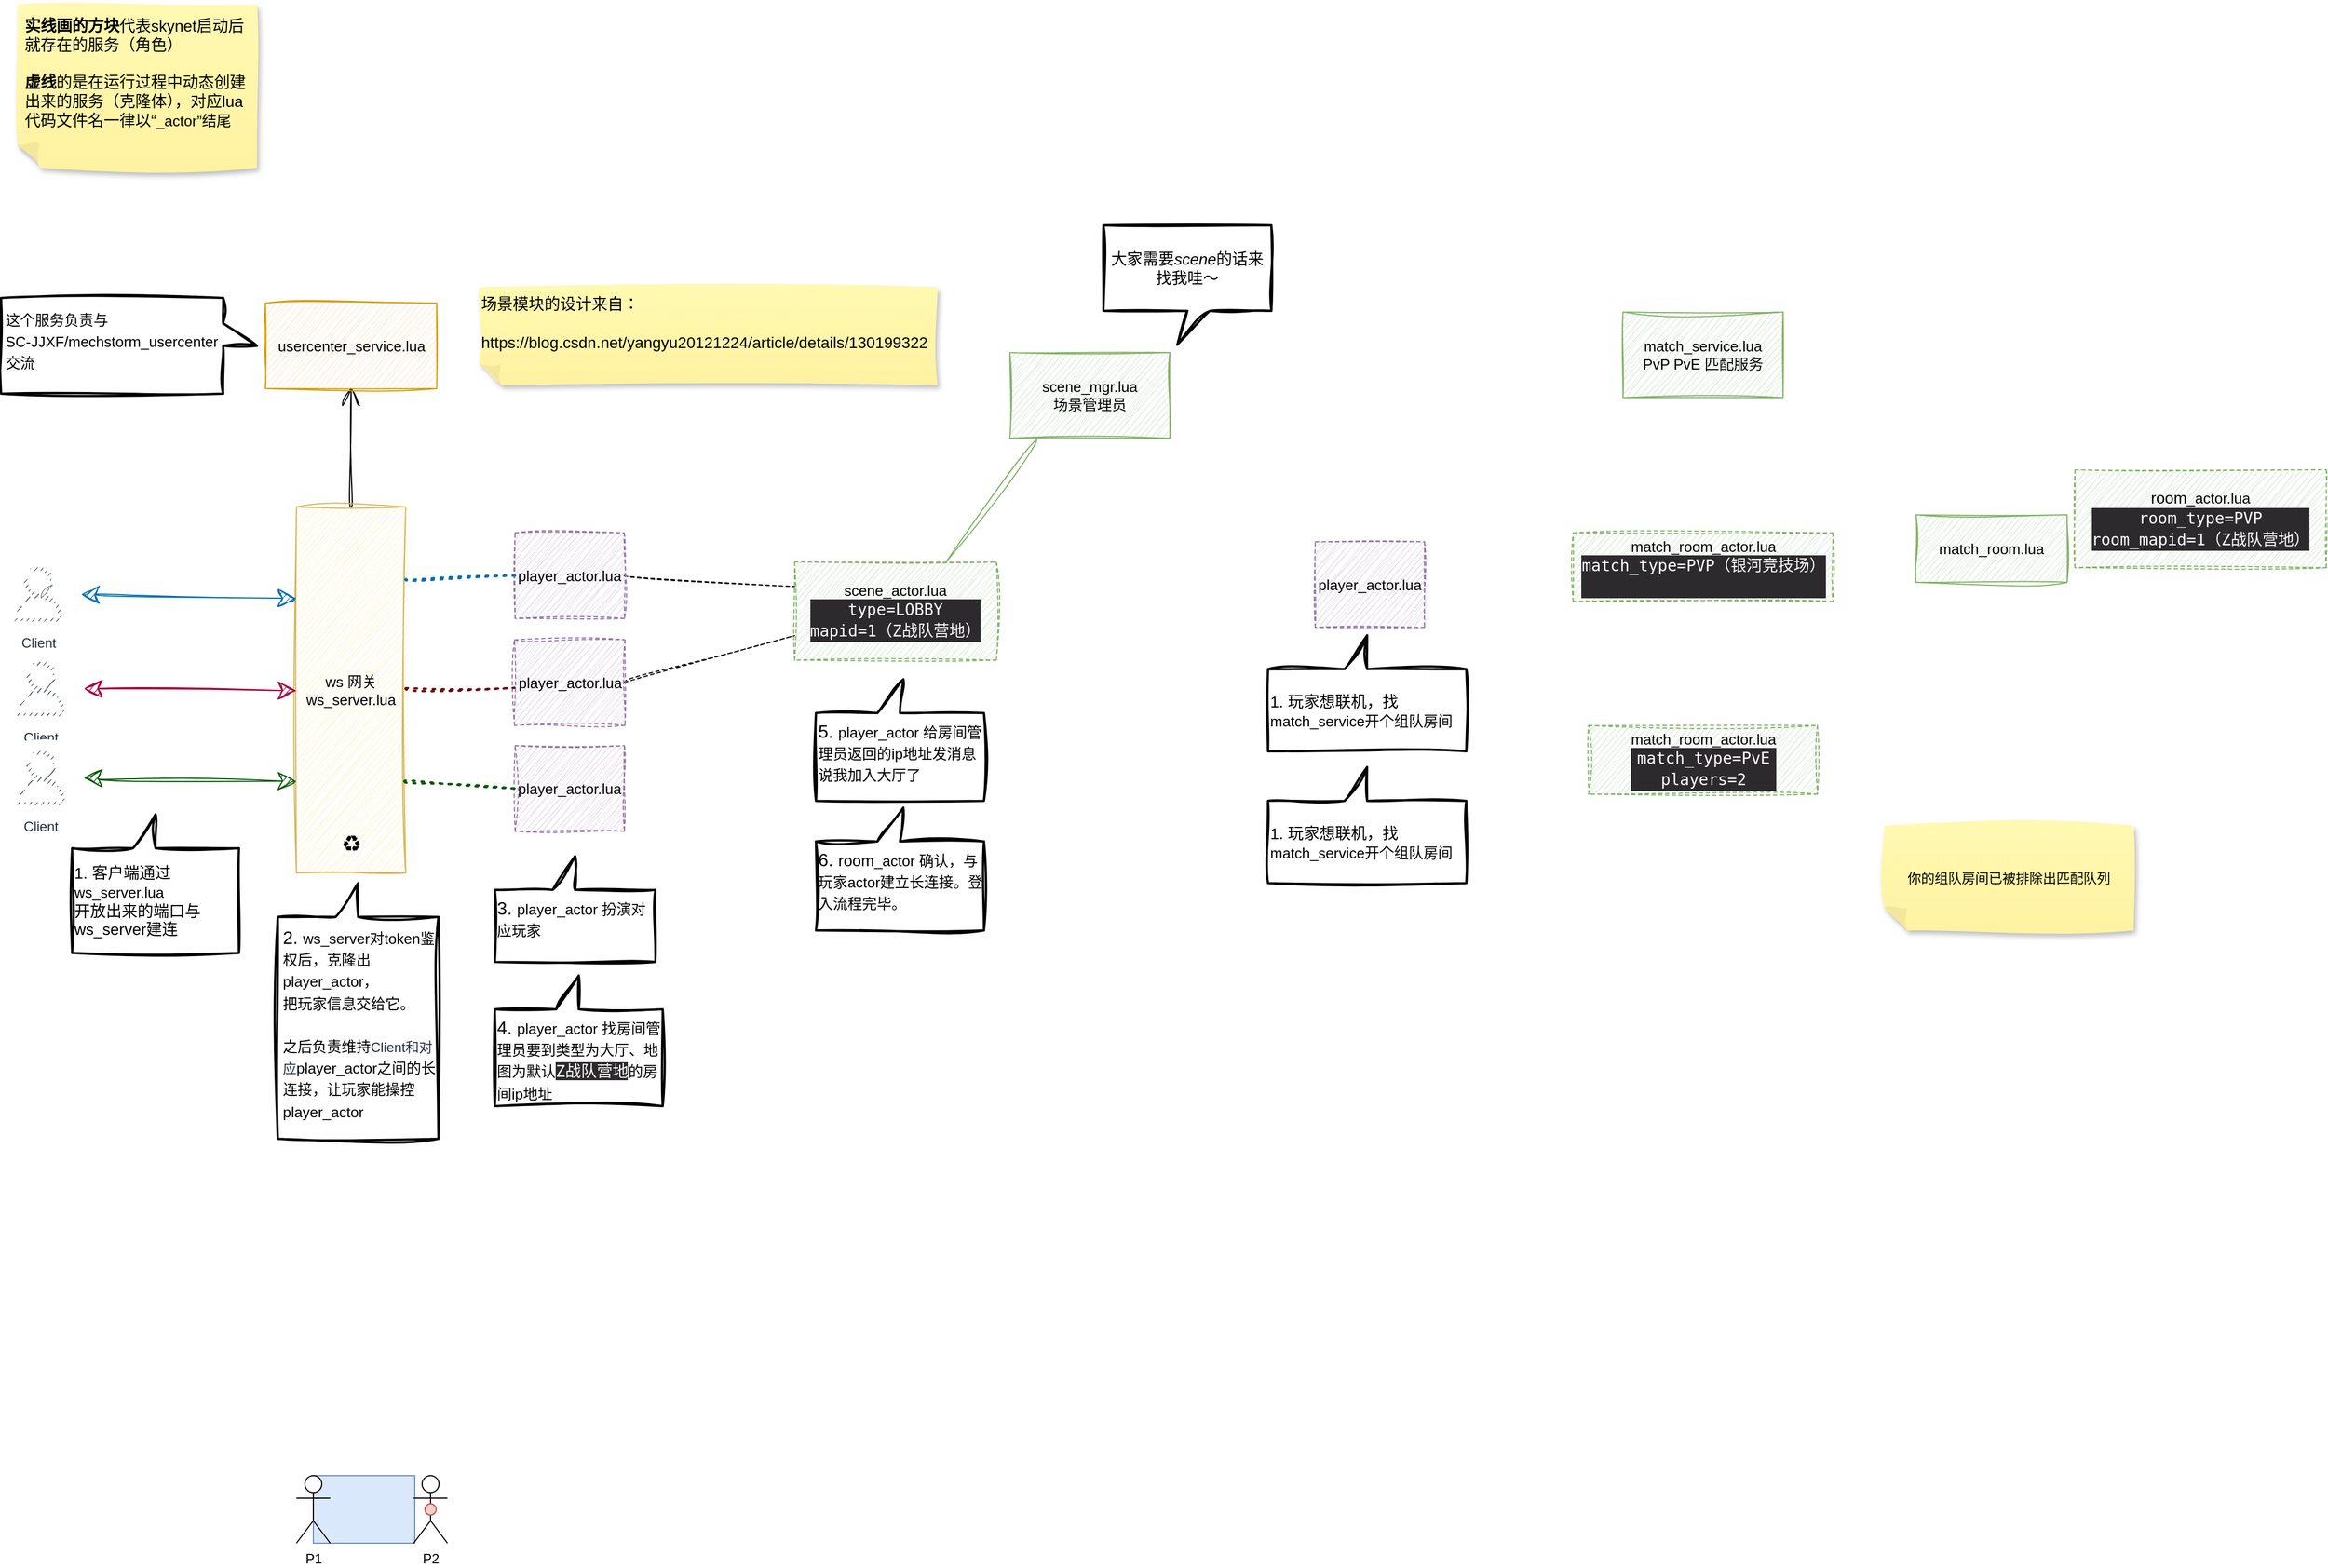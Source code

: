 <mxfile>
    <diagram id="Ame8QqfA8L-OFSZj6T8L" name="第 1 页">
        <mxGraphModel dx="1196" dy="979" grid="0" gridSize="10" guides="1" tooltips="1" connect="1" arrows="1" fold="1" page="0" pageScale="1" pageWidth="827" pageHeight="1169" math="0" shadow="0">
            <root>
                <mxCell id="0"/>
                <mxCell id="1" parent="0"/>
                <mxCell id="70" value="" style="rounded=0;whiteSpace=wrap;html=1;fillColor=#dae8fc;strokeColor=#6c8ebf;" parent="1" vertex="1">
                    <mxGeometry x="90" y="1143" width="90" height="60" as="geometry"/>
                </mxCell>
                <mxCell id="19" style="edgeStyle=none;curved=1;rounded=0;orthogonalLoop=1;jettySize=auto;html=1;fontSize=20;endArrow=open;startSize=14;endSize=14;sourcePerimeterSpacing=8;targetPerimeterSpacing=8;exitX=0.5;exitY=0;exitDx=0;exitDy=0;sketch=1;curveFitting=1;jiggle=2;" parent="1" source="2" edge="1">
                    <mxGeometry relative="1" as="geometry">
                        <mxPoint x="123.5" y="176.946" as="targetPoint"/>
                    </mxGeometry>
                </mxCell>
                <mxCell id="2" value="ws 网关&lt;br&gt;ws_server.lua" style="rounded=0;whiteSpace=wrap;html=1;fontSize=13;fillColor=#fff2cc;strokeColor=#d6b656;verticalAlign=middle;sketch=1;curveFitting=1;jiggle=2;" parent="1" vertex="1">
                    <mxGeometry x="75" y="283" width="97" height="325" as="geometry"/>
                </mxCell>
                <mxCell id="5" value="Client" style="outlineConnect=0;fontColor=#232F3E;gradientColor=none;strokeColor=#232F3E;fillColor=#ffffff;dashed=0;verticalLabelPosition=bottom;verticalAlign=top;align=center;html=1;fontSize=12;fontStyle=0;aspect=fixed;shape=mxgraph.aws4.resourceIcon;resIcon=mxgraph.aws4.user;rounded=0;sketch=1;curveFitting=1;jiggle=2;" parent="1" vertex="1">
                    <mxGeometry x="-184" y="330" width="60" height="60" as="geometry"/>
                </mxCell>
                <mxCell id="6" value="" style="endArrow=classic;startArrow=classic;html=1;rounded=0;startSize=14;endSize=14;sourcePerimeterSpacing=8;targetPerimeterSpacing=8;curved=1;entryX=0;entryY=0.25;entryDx=0;entryDy=0;fillColor=#1ba1e2;strokeColor=#006EAF;sketch=1;curveFitting=1;jiggle=2;" parent="1" source="5" target="2" edge="1">
                    <mxGeometry width="50" height="50" relative="1" as="geometry">
                        <mxPoint x="-69" y="422" as="sourcePoint"/>
                        <mxPoint x="-19" y="372" as="targetPoint"/>
                    </mxGeometry>
                </mxCell>
                <mxCell id="7" value="Client" style="outlineConnect=0;fontColor=#232F3E;gradientColor=none;strokeColor=#232F3E;fillColor=#ffffff;dashed=0;verticalLabelPosition=bottom;verticalAlign=top;align=center;html=1;fontSize=12;fontStyle=0;aspect=fixed;shape=mxgraph.aws4.resourceIcon;resIcon=mxgraph.aws4.user;rounded=0;sketch=1;curveFitting=1;jiggle=2;" parent="1" vertex="1">
                    <mxGeometry x="-181.55" y="414" width="60" height="60" as="geometry"/>
                </mxCell>
                <mxCell id="8" value="" style="endArrow=classic;startArrow=classic;html=1;rounded=0;startSize=14;endSize=14;sourcePerimeterSpacing=8;targetPerimeterSpacing=8;curved=1;entryX=0.016;entryY=0.57;entryDx=0;entryDy=0;entryPerimeter=0;fillColor=#d80073;strokeColor=#A50040;sketch=1;curveFitting=1;jiggle=2;" parent="1" source="7" edge="1">
                    <mxGeometry width="50" height="50" relative="1" as="geometry">
                        <mxPoint x="-92.55" y="459" as="sourcePoint"/>
                        <mxPoint x="75.002" y="446.25" as="targetPoint"/>
                    </mxGeometry>
                </mxCell>
                <mxCell id="9" value="Client" style="outlineConnect=0;fontColor=#232F3E;gradientColor=none;strokeColor=#232F3E;fillColor=#ffffff;dashed=0;verticalLabelPosition=bottom;verticalAlign=top;align=center;html=1;fontSize=12;fontStyle=0;aspect=fixed;shape=mxgraph.aws4.resourceIcon;resIcon=mxgraph.aws4.user;rounded=0;sketch=1;curveFitting=1;jiggle=2;" parent="1" vertex="1">
                    <mxGeometry x="-181.55" y="493" width="60" height="60" as="geometry"/>
                </mxCell>
                <mxCell id="10" value="" style="endArrow=classic;startArrow=classic;html=1;rounded=0;startSize=14;endSize=14;sourcePerimeterSpacing=8;targetPerimeterSpacing=8;curved=1;entryX=0;entryY=0.75;entryDx=0;entryDy=0;fillColor=#008a00;strokeColor=#005700;sketch=1;curveFitting=1;jiggle=2;" parent="1" source="9" target="2" edge="1">
                    <mxGeometry width="50" height="50" relative="1" as="geometry">
                        <mxPoint x="-96" y="545" as="sourcePoint"/>
                        <mxPoint x="70" y="566.586" as="targetPoint"/>
                    </mxGeometry>
                </mxCell>
                <mxCell id="13" value="♻️" style="text;strokeColor=none;fillColor=none;html=1;align=center;verticalAlign=middle;whiteSpace=wrap;rounded=0;fontSize=20;strokeWidth=6;sketch=1;curveFitting=1;jiggle=2;" parent="1" vertex="1">
                    <mxGeometry x="93.5" y="566" width="60" height="30" as="geometry"/>
                </mxCell>
                <mxCell id="49" style="edgeStyle=none;curved=1;rounded=0;orthogonalLoop=1;jettySize=auto;html=1;entryX=0;entryY=0.25;entryDx=0;entryDy=0;endArrow=none;startSize=14;endSize=14;sourcePerimeterSpacing=8;targetPerimeterSpacing=8;exitX=1;exitY=0.5;exitDx=0;exitDy=0;dashed=1;endFill=0;sketch=1;curveFitting=1;jiggle=2;" parent="1" source="14" target="17" edge="1">
                    <mxGeometry relative="1" as="geometry"/>
                </mxCell>
                <mxCell id="14" value="&lt;div style=&quot;text-align: center;&quot;&gt;&lt;span style=&quot;text-align: start; background-color: initial;&quot;&gt;player_actor.lua&lt;/span&gt;&lt;span style=&quot;color: rgba(0, 0, 0, 0); font-family: monospace; font-size: 0px; text-align: start; background-color: initial;&quot;&gt;%3CmxGraphModel%3E%3Croot%3E%3CmxCell%20id%3D%220%22%2F%3E%3CmxCell%20id%3D%221%22%20parent%3D%220%22%2F%3E%3CmxCell%20id%3D%222%22%20value%3D%22websocket%E6%A8%A1%E5%9D%97%26lt%3Bbr%20style%3D%26quot%3Bfont-size%3A%2013px%3B%26quot%3B%26gt%3Bws_server.lua%22%20style%3D%22rounded%3D0%3BwhiteSpace%3Dwrap%3Bhtml%3D1%3BfontSize%3D13%3BfillColor%3D%23fff2cc%3BstrokeColor%3D%23d6b656%3BverticalAlign%3Dmiddle%3B%22%20vertex%3D%221%22%20parent%3D%221%22%3E%3CmxGeometry%20x%3D%2275%22%20y%3D%22283%22%20width%3D%2297%22%20height%3D%22325%22%20as%3D%22geometry%22%2F%3E%3C%2FmxCell%3E%3C%2Froot%3E%3C%2FmxGraphModel%3Eplay&lt;/span&gt;&lt;/div&gt;" style="rounded=0;whiteSpace=wrap;html=1;fontSize=13;fillColor=#e1d5e7;strokeColor=#9673a6;verticalAlign=middle;dashed=1;sketch=1;curveFitting=1;jiggle=2;" parent="1" vertex="1">
                    <mxGeometry x="269" y="306" width="97" height="76" as="geometry"/>
                </mxCell>
                <mxCell id="50" style="edgeStyle=none;curved=1;rounded=0;orthogonalLoop=1;jettySize=auto;html=1;endArrow=none;startSize=14;endSize=14;sourcePerimeterSpacing=8;targetPerimeterSpacing=8;exitX=1;exitY=0.5;exitDx=0;exitDy=0;entryX=0;entryY=0.75;entryDx=0;entryDy=0;dashed=1;endFill=0;sketch=1;curveFitting=1;jiggle=2;" parent="1" source="15" target="17" edge="1">
                    <mxGeometry relative="1" as="geometry"/>
                </mxCell>
                <mxCell id="15" value="&lt;div style=&quot;text-align: center;&quot;&gt;&lt;span style=&quot;text-align: start; background-color: initial;&quot;&gt;player_actor.lua&lt;/span&gt;&lt;span style=&quot;color: rgba(0, 0, 0, 0); font-family: monospace; font-size: 0px; text-align: start; background-color: initial;&quot;&gt;%3CmxGraphModel%3E%3Croot%3E%3CmxCell%20id%3D%220%22%2F%3E%3CmxCell%20id%3D%221%22%20parent%3D%220%22%2F%3E%3CmxCell%20id%3D%222%22%20value%3D%22websocket%E6%A8%A1%E5%9D%97%26lt%3Bbr%20style%3D%26quot%3Bfont-size%3A%2013px%3B%26quot%3B%26gt%3Bws_server.lua%22%20style%3D%22rounded%3D0%3BwhiteSpace%3Dwrap%3Bhtml%3D1%3BfontSize%3D13%3BfillColor%3D%23fff2cc%3BstrokeColor%3D%23d6b656%3BverticalAlign%3Dmiddle%3B%22%20vertex%3D%221%22%20parent%3D%221%22%3E%3CmxGeometry%20x%3D%2275%22%20y%3D%22283%22%20width%3D%2297%22%20height%3D%22325%22%20as%3D%22geometry%22%2F%3E%3C%2FmxCell%3E%3C%2Froot%3E%3C%2FmxGraphModel%3Eplay&lt;/span&gt;&lt;/div&gt;" style="rounded=0;whiteSpace=wrap;html=1;fontSize=13;fillColor=#e1d5e7;strokeColor=#9673a6;verticalAlign=middle;dashed=1;sketch=1;curveFitting=1;jiggle=2;" parent="1" vertex="1">
                    <mxGeometry x="268.5" y="401" width="98" height="76" as="geometry"/>
                </mxCell>
                <mxCell id="16" value="&lt;div style=&quot;text-align: center;&quot;&gt;&lt;span style=&quot;text-align: start; background-color: initial;&quot;&gt;player_actor.lua&lt;/span&gt;&lt;span style=&quot;color: rgba(0, 0, 0, 0); font-family: monospace; font-size: 0px; text-align: start; background-color: initial;&quot;&gt;%3CmxGraphModel%3E%3Croot%3E%3CmxCell%20id%3D%220%22%2F%3E%3CmxCell%20id%3D%221%22%20parent%3D%220%22%2F%3E%3CmxCell%20id%3D%222%22%20value%3D%22websocket%E6%A8%A1%E5%9D%97%26lt%3Bbr%20style%3D%26quot%3Bfont-size%3A%2013px%3B%26quot%3B%26gt%3Bws_server.lua%22%20style%3D%22rounded%3D0%3BwhiteSpace%3Dwrap%3Bhtml%3D1%3BfontSize%3D13%3BfillColor%3D%23fff2cc%3BstrokeColor%3D%23d6b656%3BverticalAlign%3Dmiddle%3B%22%20vertex%3D%221%22%20parent%3D%221%22%3E%3CmxGeometry%20x%3D%2275%22%20y%3D%22283%22%20width%3D%2297%22%20height%3D%22325%22%20as%3D%22geometry%22%2F%3E%3C%2FmxCell%3E%3C%2Froot%3E%3C%2FmxGraphModel%3Eplay&lt;/span&gt;&lt;/div&gt;" style="rounded=0;whiteSpace=wrap;html=1;fontSize=13;fillColor=#e1d5e7;strokeColor=#9673a6;verticalAlign=middle;dashed=1;sketch=1;curveFitting=1;jiggle=2;" parent="1" vertex="1">
                    <mxGeometry x="269" y="495" width="97" height="76" as="geometry"/>
                </mxCell>
                <mxCell id="17" value="&lt;span style=&quot;text-align: start;&quot;&gt;scene&lt;/span&gt;&lt;span style=&quot;text-align: start; background-color: initial;&quot;&gt;_actor.lua&lt;br&gt;&lt;/span&gt;&lt;div style=&quot;color: rgb(252, 252, 250); background-color: rgb(45, 42, 46); font-family: &amp;quot;JetBrainsMono NF&amp;quot;, &amp;quot;monospace&amp;quot;, monospace, &amp;quot;Droid Sans Mono&amp;quot;, &amp;quot;monospace&amp;quot;, monospace; font-size: 14px; line-height: 19px;&quot;&gt;type=&lt;span style=&quot;&quot;&gt;LOBBY&lt;/span&gt;&lt;/div&gt;&lt;div style=&quot;color: rgb(252, 252, 250); background-color: rgb(45, 42, 46); font-family: &amp;quot;JetBrainsMono NF&amp;quot;, &amp;quot;monospace&amp;quot;, monospace, &amp;quot;Droid Sans Mono&amp;quot;, &amp;quot;monospace&amp;quot;, monospace; font-size: 14px; line-height: 19px;&quot;&gt;&lt;div style=&quot;line-height: 19px;&quot;&gt;mapid=1（&lt;span style=&quot;&quot;&gt;Z战队营地）&lt;/span&gt;&lt;/div&gt;&lt;/div&gt;" style="rounded=0;whiteSpace=wrap;html=1;fontSize=13;fillColor=#d5e8d4;strokeColor=#82b366;verticalAlign=middle;dashed=1;sketch=1;curveFitting=1;jiggle=2;" parent="1" vertex="1">
                    <mxGeometry x="517" y="332" width="179" height="87" as="geometry"/>
                </mxCell>
                <mxCell id="18" value="2.&amp;nbsp;&lt;span style=&quot;font-size: 13px; text-align: center;&quot;&gt;ws_server对token鉴权后，克隆出&lt;/span&gt;&lt;span style=&quot;font-size: 13px;&quot;&gt;player_actor，&lt;br&gt;把玩家信息交给它。&lt;br&gt;&lt;br&gt;之后负责维持&lt;/span&gt;&lt;span style=&quot;color: rgb(35, 47, 62); font-size: 12px; text-align: center;&quot;&gt;Client和对应&lt;/span&gt;&lt;span style=&quot;font-size: 13px;&quot;&gt;player_actor&lt;/span&gt;&lt;span style=&quot;font-size: 13px;&quot;&gt;之间的长连接，让玩家能操控&lt;/span&gt;&lt;span style=&quot;font-size: 13px;&quot;&gt;player_actor&lt;/span&gt;&lt;span style=&quot;font-size: 13px; text-align: center;&quot;&gt;&lt;br&gt;&lt;/span&gt;" style="shape=callout;whiteSpace=wrap;html=1;perimeter=calloutPerimeter;strokeWidth=2;fontSize=16;flipH=1;flipV=1;align=left;verticalAlign=top;spacing=4;rounded=0;sketch=1;curveFitting=1;jiggle=2;" parent="1" vertex="1">
                    <mxGeometry x="58.5" y="617" width="142.5" height="227" as="geometry"/>
                </mxCell>
                <mxCell id="20" value="&lt;div style=&quot;text-align: start;&quot;&gt;usercenter_service.lua&lt;br&gt;&lt;/div&gt;" style="rounded=0;whiteSpace=wrap;html=1;fontSize=13;fillColor=#ffe6cc;strokeColor=#d79b00;verticalAlign=middle;sketch=1;curveFitting=1;jiggle=2;" parent="1" vertex="1">
                    <mxGeometry x="47.5" y="102" width="152" height="76" as="geometry"/>
                </mxCell>
                <mxCell id="23" value="1. 客户端通过&lt;span style=&quot;font-size: 13px; text-align: center;&quot;&gt;ws_server.lua&lt;/span&gt;&lt;br style=&quot;font-size: 14px;&quot;&gt;开放出来的端口与&lt;span style=&quot;font-size: 14px; text-align: center;&quot;&gt;ws_server建连&lt;/span&gt;" style="shape=callout;whiteSpace=wrap;html=1;perimeter=calloutPerimeter;strokeWidth=2;fontSize=14;flipH=1;flipV=1;align=left;rounded=0;sketch=1;curveFitting=1;jiggle=2;" parent="1" vertex="1">
                    <mxGeometry x="-124" y="556" width="148" height="123" as="geometry"/>
                </mxCell>
                <mxCell id="51" style="edgeStyle=none;curved=1;rounded=0;orthogonalLoop=1;jettySize=auto;html=1;entryX=0.75;entryY=0;entryDx=0;entryDy=0;endArrow=none;startSize=14;endSize=14;sourcePerimeterSpacing=8;targetPerimeterSpacing=8;exitX=0.167;exitY=1.022;exitDx=0;exitDy=0;exitPerimeter=0;endFill=0;fillColor=#d5e8d4;strokeColor=#82b366;sketch=1;curveFitting=1;jiggle=2;" parent="1" source="25" target="17" edge="1">
                    <mxGeometry relative="1" as="geometry"/>
                </mxCell>
                <mxCell id="25" value="&lt;div style=&quot;text-align: center;&quot;&gt;&lt;span style=&quot;background-color: initial; text-align: start;&quot;&gt;scene_&lt;/span&gt;&lt;span style=&quot;background-color: initial; text-align: start;&quot;&gt;mgr.lua&lt;/span&gt;&lt;/div&gt;&lt;font style=&quot;font-size: 13px;&quot;&gt;场景&lt;/font&gt;&lt;span style=&quot;text-align: start;&quot;&gt;管理员&lt;br&gt;&lt;/span&gt;" style="rounded=0;whiteSpace=wrap;html=1;fontSize=13;fillColor=#d5e8d4;strokeColor=#82b366;verticalAlign=middle;sketch=1;curveFitting=1;jiggle=2;" parent="1" vertex="1">
                    <mxGeometry x="708" y="146" width="142" height="76" as="geometry"/>
                </mxCell>
                <mxCell id="27" value="大家需要&lt;em class=&quot;t55VCb&quot;&gt;scene&lt;/em&gt;的话来找我哇～" style="shape=callout;whiteSpace=wrap;html=1;perimeter=calloutPerimeter;strokeWidth=2;fontSize=14;flipH=0;flipV=0;position2=0.44;rounded=0;sketch=1;curveFitting=1;jiggle=2;" parent="1" vertex="1">
                    <mxGeometry x="791" y="33" width="149" height="106" as="geometry"/>
                </mxCell>
                <mxCell id="31" value="&lt;span style=&quot;text-align: start; background-color: initial;&quot;&gt;match_&lt;/span&gt;&lt;span style=&quot;text-align: start;&quot;&gt;service&lt;/span&gt;&lt;span style=&quot;text-align: start; background-color: initial;&quot;&gt;.lua&lt;br&gt;&lt;/span&gt;&lt;span style=&quot;text-align: start;&quot;&gt;PvP PvE 匹配服务&lt;br&gt;&lt;/span&gt;" style="rounded=0;whiteSpace=wrap;html=1;fontSize=13;fillColor=#d5e8d4;strokeColor=#82b366;verticalAlign=middle;sketch=1;curveFitting=1;jiggle=2;" parent="1" vertex="1">
                    <mxGeometry x="1252" y="110" width="142" height="76" as="geometry"/>
                </mxCell>
                <mxCell id="33" value="&lt;span style=&quot;text-align: start; background-color: initial;&quot;&gt;match_&lt;/span&gt;&lt;span style=&quot;text-align: start;&quot;&gt;room&lt;/span&gt;&lt;span style=&quot;text-align: start; background-color: initial;&quot;&gt;.lua&lt;/span&gt;&lt;span style=&quot;text-align: start;&quot;&gt;&lt;br&gt;&lt;/span&gt;" style="rounded=0;whiteSpace=wrap;html=1;fontSize=13;fillColor=#d5e8d4;strokeColor=#82b366;verticalAlign=middle;sketch=1;curveFitting=1;jiggle=2;" parent="1" vertex="1">
                    <mxGeometry x="1512" y="290" width="134" height="60" as="geometry"/>
                </mxCell>
                <mxCell id="34" value="&lt;b&gt;实线画的方块&lt;/b&gt;代表skynet启动后就存在的服务（角色）&lt;br&gt;&lt;br&gt;&lt;b&gt;虚线&lt;/b&gt;的是在运行过程中动态创建出来的服务（克隆体），对应lua代码文件名一律以“&lt;span style=&quot;font-size: 13px;&quot;&gt;_actor”结尾&lt;/span&gt;" style="shape=note;whiteSpace=wrap;html=1;backgroundOutline=1;fontColor=#000000;darkOpacity=0.05;fillColor=#FFF9B2;strokeColor=none;fillStyle=solid;direction=west;gradientDirection=north;gradientColor=#FFF2A1;shadow=1;size=20;pointerEvents=1;dashed=1;strokeWidth=2;fontSize=14;verticalAlign=top;align=left;spacing=6;rounded=0;sketch=1;curveFitting=1;jiggle=2;" parent="1" vertex="1">
                    <mxGeometry x="-172.5" y="-163" width="212.5" height="145" as="geometry"/>
                </mxCell>
                <mxCell id="35" value="3.&amp;nbsp;&lt;span style=&quot;color: rgba(0, 0, 0, 0); font-family: monospace; font-size: 0px;&quot;&gt;%3CmxGraphModel%3E%3Croot%3E%3CmxCell%20id%3D%220%22%2F%3E%3CmxCell%20id%3D%221%22%20parent%3D%220%22%2F%3E%3CmxCell%20id%3D%222%22%20value%3D%222.%26amp%3Bnbsp%3B%26lt%3Bspan%20style%3D%26quot%3Bfont-size%3A%2013px%3B%20text-align%3A%20center%3B%26quot%3B%26gt%3Bws_server%E8%B4%9F%E8%B4%A3%E9%89%B4%E6%9D%83%E3%80%81%E5%85%8B%E9%9A%86%E5%87%BA%E7%8E%A9%E5%AE%B6%E5%AF%B9%E5%BA%94%E7%9A%84%26lt%3B%2Fspan%26gt%3B%26lt%3Bspan%20style%3D%26quot%3Bfont-size%3A%2013px%3B%26quot%3B%26gt%3Bplayer_actor%26lt%3B%2Fspan%26gt%3B%26lt%3Bspan%20style%3D%26quot%3Bfont-size%3A%2013px%3B%20text-align%3A%20center%3B%26quot%3B%26gt%3B%26lt%3Bbr%26gt%3B%26lt%3Bbr%26gt%3B%26lt%3B%2Fspan%26gt%3B%22%20style%3D%22shape%3Dcallout%3BwhiteSpace%3Dwrap%3Bhtml%3D1%3Bperimeter%3DcalloutPerimeter%3BstrokeWidth%3D3%3BfontSize%3D16%3BflipH%3D1%3BflipV%3D1%3Balign%3Dleft%3BverticalAlign%3Dtop%3B%22%20vertex%3D%221%22%20parent%3D%221%22%3E%3CmxGeometry%20x%3D%2263.5%22%20y%3D%22615%22%20width%3D%22142.5%22%20height%3D%22144%22%20as%3D%22geometry%22%2F%3E%3C%2FmxCell%3E%3C%2Froot%3E%3C%2FmxGraphModel%3&lt;/span&gt;&lt;span style=&quot;font-size: 13px;&quot;&gt;player_actor 扮演对应&lt;/span&gt;&lt;span style=&quot;font-size: 13px;&quot;&gt;玩家&lt;/span&gt;&lt;span style=&quot;font-size: 13px; text-align: center;&quot;&gt;&lt;br&gt;&lt;/span&gt;" style="shape=callout;whiteSpace=wrap;html=1;perimeter=calloutPerimeter;strokeWidth=2;fontSize=16;flipH=1;flipV=1;align=left;verticalAlign=top;rounded=0;sketch=1;curveFitting=1;jiggle=2;" parent="1" vertex="1">
                    <mxGeometry x="251" y="593" width="142.5" height="94" as="geometry"/>
                </mxCell>
                <mxCell id="40" value="" style="endArrow=none;dashed=1;html=1;dashPattern=1 3;strokeWidth=2;rounded=0;fontSize=16;startSize=14;endSize=14;sourcePerimeterSpacing=8;targetPerimeterSpacing=8;curved=1;exitX=1;exitY=0.197;exitDx=0;exitDy=0;entryX=0;entryY=0.5;entryDx=0;entryDy=0;fillColor=#1ba1e2;strokeColor=#006EAF;exitPerimeter=0;sketch=1;curveFitting=1;jiggle=2;" parent="1" source="2" target="14" edge="1">
                    <mxGeometry width="50" height="50" relative="1" as="geometry">
                        <mxPoint x="172" y="337.25" as="sourcePoint"/>
                        <mxPoint x="268.321" y="321" as="targetPoint"/>
                    </mxGeometry>
                </mxCell>
                <mxCell id="41" value="" style="endArrow=none;dashed=1;html=1;dashPattern=1 3;strokeWidth=2;rounded=0;fontSize=16;startSize=14;endSize=14;sourcePerimeterSpacing=8;targetPerimeterSpacing=8;curved=1;entryX=1;entryY=0.5;entryDx=0;entryDy=0;fillColor=#a20025;strokeColor=#6F0000;sketch=1;curveFitting=1;jiggle=2;" parent="1" edge="1">
                    <mxGeometry width="50" height="50" relative="1" as="geometry">
                        <mxPoint x="172" y="444" as="sourcePoint"/>
                        <mxPoint x="268.5" y="443.64" as="targetPoint"/>
                    </mxGeometry>
                </mxCell>
                <mxCell id="42" value="" style="endArrow=none;dashed=1;html=1;dashPattern=1 3;strokeWidth=2;rounded=0;fontSize=16;startSize=14;endSize=14;sourcePerimeterSpacing=8;targetPerimeterSpacing=8;curved=1;entryX=0;entryY=0.5;entryDx=0;entryDy=0;fillColor=#008a00;strokeColor=#005700;sketch=1;curveFitting=1;jiggle=2;" parent="1" target="16" edge="1">
                    <mxGeometry width="50" height="50" relative="1" as="geometry">
                        <mxPoint x="171" y="527" as="sourcePoint"/>
                        <mxPoint x="279" y="548" as="targetPoint"/>
                    </mxGeometry>
                </mxCell>
                <mxCell id="44" value="&lt;span style=&quot;text-align: center;&quot;&gt;&lt;span style=&quot;font-size: 13px;&quot;&gt;这个服务负责与&lt;br&gt;SC-JJXF&lt;/span&gt;&lt;span style=&quot;font-size: 13px;&quot;&gt;/mechstorm_usercenter 交流&lt;/span&gt;&lt;/span&gt;&lt;span style=&quot;text-align: center;&quot;&gt;&lt;br&gt;&lt;/span&gt;" style="shape=callout;whiteSpace=wrap;html=1;perimeter=calloutPerimeter;strokeWidth=2;fontSize=16;flipH=1;flipV=1;align=left;verticalAlign=top;spacing=4;direction=south;rounded=0;sketch=1;curveFitting=1;jiggle=2;" parent="1" vertex="1">
                    <mxGeometry x="-187" y="97.5" width="227" height="85" as="geometry"/>
                </mxCell>
                <mxCell id="45" value="4.&amp;nbsp;&lt;span style=&quot;color: rgba(0, 0, 0, 0); font-family: monospace; font-size: 0px;&quot;&gt;%3CmxGraphModel%3E%3Croot%3E%3CmxCell%20id%3D%220%22%2F%3E%3CmxCell%20id%3D%221%22%20parent%3D%220%22%2F%3E%3CmxCell%20id%3D%222%22%20value%3D%222.%26amp%3Bnbsp%3B%26lt%3Bspan%20style%3D%26quot%3Bfont-size%3A%2013px%3B%20text-align%3A%20center%3B%26quot%3B%26gt%3Bws_server%E8%B4%9F%E8%B4%A3%E9%89%B4%E6%9D%83%E3%80%81%E5%85%8B%E9%9A%86%E5%87%BA%E7%8E%A9%E5%AE%B6%E5%AF%B9%E5%BA%94%E7%9A%84%26lt%3B%2Fspan%26gt%3B%26lt%3Bspan%20style%3D%26quot%3Bfont-size%3A%2013px%3B%26quot%3B%26gt%3Bplayer_actor%26lt%3B%2Fspan%26gt%3B%26lt%3Bspan%20style%3D%26quot%3Bfont-size%3A%2013px%3B%20text-align%3A%20center%3B%26quot%3B%26gt%3B%26lt%3Bbr%26gt%3B%26lt%3Bbr%26gt%3B%26lt%3B%2Fspan%26gt%3B%22%20style%3D%22shape%3Dcallout%3BwhiteSpace%3Dwrap%3Bhtml%3D1%3Bperimeter%3DcalloutPerimeter%3BstrokeWidth%3D3%3BfontSize%3D16%3BflipH%3D1%3BflipV%3D1%3Balign%3Dleft%3BverticalAlign%3Dtop%3B%22%20vertex%3D%221%22%20parent%3D%221%22%3E%3CmxGeometry%20x%3D%2263.5%22%20y%3D%22615%22%20width%3D%22142.5%22%20height%3D%22144%22%20as%3D%22geometry%22%2F%3E%3C%2FmxCell%3E%3C%2Froot%3E%3C%2FmxGraphModel%&lt;/span&gt;&lt;span style=&quot;border-color: var(--border-color); color: rgba(0, 0, 0, 0); font-family: monospace; font-size: 0px;&quot;&gt;3&lt;/span&gt;&lt;span style=&quot;border-color: var(--border-color); font-size: 13px;&quot;&gt;player_actor&lt;/span&gt;&lt;span style=&quot;font-size: 13px;&quot;&gt;&amp;nbsp;找房间管理员要到类型为大厅、地图为默认&lt;/span&gt;&lt;span style=&quot;color: rgb(252, 252, 250); font-family: &amp;quot;JetBrainsMono NF&amp;quot;, &amp;quot;monospace&amp;quot;, monospace, &amp;quot;Droid Sans Mono&amp;quot;, &amp;quot;monospace&amp;quot;, monospace; font-size: 14px; text-align: center; background-color: rgb(45, 42, 46);&quot;&gt;Z战队营地&lt;/span&gt;&lt;span style=&quot;font-size: 13px;&quot;&gt;的&lt;/span&gt;&lt;span style=&quot;font-size: 13px;&quot;&gt;房间&lt;/span&gt;&lt;span style=&quot;font-size: 13px;&quot;&gt;ip地址&lt;/span&gt;&lt;span style=&quot;font-size: 13px; text-align: center;&quot;&gt;&lt;br&gt;&lt;/span&gt;" style="shape=callout;whiteSpace=wrap;html=1;perimeter=calloutPerimeter;strokeWidth=2;fontSize=16;flipH=1;flipV=1;align=left;verticalAlign=top;direction=east;rounded=0;sketch=1;curveFitting=1;jiggle=2;" parent="1" vertex="1">
                    <mxGeometry x="251" y="699" width="149" height="116" as="geometry"/>
                </mxCell>
                <mxCell id="47" value="5.&amp;nbsp;&lt;span style=&quot;color: rgba(0, 0, 0, 0); font-family: monospace; font-size: 0px;&quot;&gt;%3CmxGraphModel%3E%3Croot%3E%3CmxCell%20id%3D%220%22%2F%3E%3CmxCell%20id%3D%221%22%20parent%3D%220%22%2F%3E%3CmxCell%20id%3D%222%22%20value%3D%222.%26amp%3Bnbsp%3B%26lt%3Bspan%20style%3D%26quot%3Bfont-size%3A%2013px%3B%20text-align%3A%20center%3B%26quot%3B%26gt%3Bws_server%E8%B4%9F%E8%B4%A3%E9%89%B4%E6%9D%83%E3%80%81%E5%85%8B%E9%9A%86%E5%87%BA%E7%8E%A9%E5%AE%B6%E5%AF%B9%E5%BA%94%E7%9A%84%26lt%3B%2Fspan%26gt%3B%26lt%3Bspan%20style%3D%26quot%3Bfont-size%3A%2013px%3B%26quot%3B%26gt%3Bplayer_actor%26lt%3B%2Fspan%26gt%3B%26lt%3Bspan%20style%3D%26quot%3Bfont-size%3A%2013px%3B%20text-align%3A%20center%3B%26quot%3B%26gt%3B%26lt%3Bbr%26gt%3B%26lt%3Bbr%26gt%3B%26lt%3B%2Fspan%26gt%3B%22%20style%3D%22shape%3Dcallout%3BwhiteSpace%3Dwrap%3Bhtml%3D1%3Bperimeter%3DcalloutPerimeter%3BstrokeWidth%3D3%3BfontSize%3D16%3BflipH%3D1%3BflipV%3D1%3Balign%3Dleft%3BverticalAlign%3Dtop%3B%22%20vertex%3D%221%22%20parent%3D%221%22%3E%3CmxGeometry%20x%3D%2263.5%22%20y%3D%22615%22%20width%3D%22142.5%22%20height%3D%22144%22%20as%3D%22geometry%22%2F%3E%3C%2FmxCell%3E%3C%2Froot%3E%3C%2FmxGraphModel%&lt;/span&gt;&lt;span style=&quot;border-color: var(--border-color); color: rgba(0, 0, 0, 0); font-family: monospace; font-size: 0px;&quot;&gt;3&lt;/span&gt;&lt;span style=&quot;border-color: var(--border-color); font-size: 13px;&quot;&gt;player_actor&lt;/span&gt;&lt;span style=&quot;font-size: 13px;&quot;&gt;&amp;nbsp;给房间管理员返回的ip地址发消息说&lt;/span&gt;&lt;span style=&quot;border-color: var(--border-color); font-size: 13px; background-color: initial;&quot;&gt;我加入大厅了&lt;/span&gt;&lt;span style=&quot;font-size: 13px; text-align: center;&quot;&gt;&lt;br&gt;&lt;/span&gt;" style="shape=callout;whiteSpace=wrap;html=1;perimeter=calloutPerimeter;strokeWidth=2;fontSize=16;flipH=1;flipV=1;align=left;verticalAlign=top;direction=east;position2=0.48;rounded=0;sketch=1;curveFitting=1;jiggle=2;" parent="1" vertex="1">
                    <mxGeometry x="536" y="436" width="149" height="108" as="geometry"/>
                </mxCell>
                <mxCell id="48" value="6.&amp;nbsp;&lt;span style=&quot;color: rgba(0, 0, 0, 0); font-family: monospace; font-size: 0px;&quot;&gt;%3CmxGraphModel%3E%3Croot%3E%3CmxCell%20id%3D%220%22%2F%3E%3CmxCell%20id%3D%221%22%20parent%3D%220%22%2F%3E%3CmxCell%20id%3D%222%22%20value%3D%222.%26amp%3Bnbsp%3B%26lt%3Bspan%20style%3D%26quot%3Bfont-size%3A%2013px%3B%20text-align%3A%20center%3B%26quot%3B%26gt%3Bws_server%E8%B4%9F%E8%B4%A3%E9%89%B4%E6%9D%83%E3%80%81%E5%85%8B%E9%9A%86%E5%87%BA%E7%8E%A9%E5%AE%B6%E5%AF%B9%E5%BA%94%E7%9A%84%26lt%3B%2Fspan%26gt%3B%26lt%3Bspan%20style%3D%26quot%3Bfont-size%3A%2013px%3B%26quot%3B%26gt%3Bplayer_actor%26lt%3B%2Fspan%26gt%3B%26lt%3Bspan%20style%3D%26quot%3Bfont-size%3A%2013px%3B%20text-align%3A%20center%3B%26quot%3B%26gt%3B%26lt%3Bbr%26gt%3B%26lt%3Bbr%26gt%3B%26lt%3B%2Fspan%26gt%3B%22%20style%3D%22shape%3Dcallout%3BwhiteSpace%3Dwrap%3Bhtml%3D1%3Bperimeter%3DcalloutPerimeter%3BstrokeWidth%3D3%3BfontSize%3D16%3BflipH%3D1%3BflipV%3D1%3Balign%3Dleft%3BverticalAlign%3Dtop%3B%22%20vertex%3D%221%22%20parent%3D%221%22%3E%3CmxGeometry%20x%3D%2263.5%22%20y%3D%22615%22%20width%3D%22142.5%22%20height%3D%22144%22%20as%3D%22geometry%22%2F%3E%3C%2FmxCell%3E%3C%2Froot%3E%3C%2FmxGraphModel%&lt;/span&gt;&lt;span style=&quot;border-color: var(--border-color); color: rgba(0, 0, 0, 0); font-family: monospace; font-size: 0px;&quot;&gt;3&lt;/span&gt;&lt;span style=&quot;border-color: var(--border-color); text-align: center; font-size: 14px;&quot;&gt;room&lt;/span&gt;&lt;span style=&quot;border-color: var(--border-color); background-color: initial; font-size: 13px;&quot;&gt;_actor 确认，与玩家actor建立长连接。登入流程完毕。&lt;/span&gt;&lt;span style=&quot;font-size: 13px; text-align: center;&quot;&gt;&lt;br&gt;&lt;/span&gt;" style="shape=callout;whiteSpace=wrap;html=1;perimeter=calloutPerimeter;strokeWidth=2;fontSize=16;flipH=1;flipV=1;align=left;verticalAlign=top;direction=east;position2=0.48;rounded=0;sketch=1;curveFitting=1;jiggle=2;" parent="1" vertex="1">
                    <mxGeometry x="536" y="550" width="149" height="109" as="geometry"/>
                </mxCell>
                <mxCell id="52" value="&lt;span style=&quot;text-align: start;&quot;&gt;match_room&lt;/span&gt;&lt;span style=&quot;text-align: start;&quot;&gt;_actor&lt;/span&gt;&lt;span style=&quot;text-align: start; background-color: initial;&quot;&gt;.lua&lt;br&gt;&lt;/span&gt;&lt;div style=&quot;color: rgb(252, 252, 250); background-color: rgb(45, 42, 46); font-family: &amp;quot;JetBrainsMono NF&amp;quot;, &amp;quot;monospace&amp;quot;, monospace, &amp;quot;Droid Sans Mono&amp;quot;, &amp;quot;monospace&amp;quot;, monospace; font-size: 14px; line-height: 19px;&quot;&gt;match_type=&lt;span style=&quot;&quot;&gt;PVP（银河竞技场）&lt;/span&gt;&lt;/div&gt;&lt;div style=&quot;color: rgb(252, 252, 250); background-color: rgb(45, 42, 46); font-family: &amp;quot;JetBrainsMono NF&amp;quot;, &amp;quot;monospace&amp;quot;, monospace, &amp;quot;Droid Sans Mono&amp;quot;, &amp;quot;monospace&amp;quot;, monospace; font-size: 14px; line-height: 19px;&quot;&gt;&lt;br&gt;&lt;/div&gt;" style="rounded=0;whiteSpace=wrap;html=1;fontSize=13;fillColor=#d5e8d4;strokeColor=#82b366;verticalAlign=middle;dashed=1;sketch=1;curveFitting=1;jiggle=2;" parent="1" vertex="1">
                    <mxGeometry x="1207.75" y="306" width="230.5" height="61" as="geometry"/>
                </mxCell>
                <mxCell id="58" value="1. 玩家想联机，找&lt;span style=&quot;border-color: var(--border-color); font-size: 13px; background-color: initial;&quot;&gt;match_&lt;/span&gt;&lt;span style=&quot;border-color: var(--border-color); font-size: 13px;&quot;&gt;service开个组队房间&lt;/span&gt;" style="shape=callout;whiteSpace=wrap;html=1;perimeter=calloutPerimeter;strokeWidth=2;fontSize=14;flipH=1;flipV=1;align=left;rounded=0;sketch=1;curveFitting=1;jiggle=2;" parent="1" vertex="1">
                    <mxGeometry x="937" y="397" width="176" height="103" as="geometry"/>
                </mxCell>
                <mxCell id="60" value="你的组队房间已被排除出匹配队列" style="shape=note;whiteSpace=wrap;html=1;backgroundOutline=1;fontColor=#000000;darkOpacity=0.05;fillColor=#FFF9B2;strokeColor=none;fillStyle=solid;direction=west;gradientDirection=north;gradientColor=#FFF2A1;shadow=1;size=20;pointerEvents=1;rounded=0;sketch=1;curveFitting=1;jiggle=2;" parent="1" vertex="1">
                    <mxGeometry x="1484" y="566" width="221" height="93" as="geometry"/>
                </mxCell>
                <mxCell id="61" value="&lt;div style=&quot;text-align: center;&quot;&gt;&lt;span style=&quot;text-align: start; background-color: initial;&quot;&gt;player_actor.lua&lt;/span&gt;&lt;span style=&quot;color: rgba(0, 0, 0, 0); font-family: monospace; font-size: 0px; text-align: start; background-color: initial;&quot;&gt;%3CmxGraphModel%3E%3Croot%3E%3CmxCell%20id%3D%220%22%2F%3E%3CmxCell%20id%3D%221%22%20parent%3D%220%22%2F%3E%3CmxCell%20id%3D%222%22%20value%3D%22websocket%E6%A8%A1%E5%9D%97%26lt%3Bbr%20style%3D%26quot%3Bfont-size%3A%2013px%3B%26quot%3B%26gt%3Bws_server.lua%22%20style%3D%22rounded%3D0%3BwhiteSpace%3Dwrap%3Bhtml%3D1%3BfontSize%3D13%3BfillColor%3D%23fff2cc%3BstrokeColor%3D%23d6b656%3BverticalAlign%3Dmiddle%3B%22%20vertex%3D%221%22%20parent%3D%221%22%3E%3CmxGeometry%20x%3D%2275%22%20y%3D%22283%22%20width%3D%2297%22%20height%3D%22325%22%20as%3D%22geometry%22%2F%3E%3C%2FmxCell%3E%3C%2Froot%3E%3C%2FmxGraphModel%3Eplay&lt;/span&gt;&lt;/div&gt;" style="rounded=0;whiteSpace=wrap;html=1;fontSize=13;fillColor=#e1d5e7;strokeColor=#9673a6;verticalAlign=middle;dashed=1;sketch=1;curveFitting=1;jiggle=2;" parent="1" vertex="1">
                    <mxGeometry x="979" y="314" width="97" height="76" as="geometry"/>
                </mxCell>
                <mxCell id="62" value="1. 玩家想联机，找&lt;span style=&quot;border-color: var(--border-color); font-size: 13px; background-color: initial;&quot;&gt;match_&lt;/span&gt;&lt;span style=&quot;border-color: var(--border-color); font-size: 13px;&quot;&gt;service开个组队房间&lt;/span&gt;" style="shape=callout;whiteSpace=wrap;html=1;perimeter=calloutPerimeter;strokeWidth=2;fontSize=14;flipH=1;flipV=1;align=left;rounded=0;sketch=1;curveFitting=1;jiggle=2;" parent="1" vertex="1">
                    <mxGeometry x="937" y="514" width="176" height="103" as="geometry"/>
                </mxCell>
                <mxCell id="63" value="&lt;span style=&quot;text-align: start;&quot;&gt;match_room&lt;/span&gt;&lt;span style=&quot;text-align: start;&quot;&gt;_actor&lt;/span&gt;&lt;span style=&quot;text-align: start; background-color: initial;&quot;&gt;.lua&lt;br&gt;&lt;/span&gt;&lt;div style=&quot;color: rgb(252, 252, 250); background-color: rgb(45, 42, 46); font-family: &amp;quot;JetBrainsMono NF&amp;quot;, &amp;quot;monospace&amp;quot;, monospace, &amp;quot;Droid Sans Mono&amp;quot;, &amp;quot;monospace&amp;quot;, monospace; font-size: 14px; line-height: 19px;&quot;&gt;match_type=&lt;span style=&quot;&quot;&gt;PvE&lt;/span&gt;&lt;/div&gt;&lt;div style=&quot;color: rgb(252, 252, 250); background-color: rgb(45, 42, 46); font-family: &amp;quot;JetBrainsMono NF&amp;quot;, &amp;quot;monospace&amp;quot;, monospace, &amp;quot;Droid Sans Mono&amp;quot;, &amp;quot;monospace&amp;quot;, monospace; font-size: 14px; line-height: 19px;&quot;&gt;players=2&lt;/div&gt;" style="rounded=0;whiteSpace=wrap;html=1;fontSize=13;fillColor=#d5e8d4;strokeColor=#82b366;verticalAlign=middle;dashed=1;sketch=1;curveFitting=1;jiggle=2;" parent="1" vertex="1">
                    <mxGeometry x="1221.5" y="477" width="203" height="61" as="geometry"/>
                </mxCell>
                <mxCell id="64" value="&lt;span style=&quot;font-size: 14px;&quot;&gt;room&lt;/span&gt;&lt;span style=&quot;text-align: start; background-color: initial;&quot;&gt;_actor.lua&lt;br&gt;&lt;/span&gt;&lt;div style=&quot;color: rgb(252, 252, 250); background-color: rgb(45, 42, 46); font-family: &amp;quot;JetBrainsMono NF&amp;quot;, &amp;quot;monospace&amp;quot;, monospace, &amp;quot;Droid Sans Mono&amp;quot;, &amp;quot;monospace&amp;quot;, monospace; font-size: 14px; line-height: 19px;&quot;&gt;room_type=&lt;span style=&quot;&quot;&gt;PVP&lt;/span&gt;&lt;/div&gt;&lt;div style=&quot;color: rgb(252, 252, 250); background-color: rgb(45, 42, 46); font-family: &amp;quot;JetBrainsMono NF&amp;quot;, &amp;quot;monospace&amp;quot;, monospace, &amp;quot;Droid Sans Mono&amp;quot;, &amp;quot;monospace&amp;quot;, monospace; font-size: 14px; line-height: 19px;&quot;&gt;&lt;div style=&quot;line-height: 19px;&quot;&gt;room_mapid=1（&lt;span style=&quot;&quot;&gt;Z战队营地）&lt;/span&gt;&lt;/div&gt;&lt;/div&gt;" style="rounded=0;whiteSpace=wrap;html=1;fontSize=13;fillColor=#d5e8d4;strokeColor=#82b366;verticalAlign=middle;dashed=1;sketch=1;curveFitting=1;jiggle=2;" parent="1" vertex="1">
                    <mxGeometry x="1653" y="250" width="223" height="87" as="geometry"/>
                </mxCell>
                <mxCell id="65" value="场景模块的设计来自：&lt;br&gt;&lt;br&gt;https://blog.csdn.net/yangyu20121224/article/details/130199322" style="shape=note;html=1;backgroundOutline=1;fontColor=#000000;darkOpacity=0.05;fillColor=#FFF9B2;strokeColor=none;fillStyle=solid;direction=west;gradientDirection=north;gradientColor=#FFF2A1;shadow=1;size=20;pointerEvents=1;dashed=1;strokeWidth=2;fontSize=14;verticalAlign=top;align=left;whiteSpace=wrap;rounded=0;sketch=1;curveFitting=1;jiggle=2;" parent="1" vertex="1">
                    <mxGeometry x="237" y="88" width="407" height="87" as="geometry"/>
                </mxCell>
                <mxCell id="72" value="P1" style="shape=umlActor;verticalLabelPosition=bottom;verticalAlign=top;html=1;outlineConnect=0;" parent="1" vertex="1">
                    <mxGeometry x="75" y="1143" width="30" height="60" as="geometry"/>
                </mxCell>
                <mxCell id="73" value="P2" style="shape=umlActor;verticalLabelPosition=bottom;verticalAlign=top;html=1;outlineConnect=0;" parent="1" vertex="1">
                    <mxGeometry x="179" y="1143" width="30" height="60" as="geometry"/>
                </mxCell>
                <mxCell id="71" value="" style="ellipse;whiteSpace=wrap;html=1;aspect=fixed;fillColor=#f8cecc;strokeColor=#b85450;" parent="1" vertex="1">
                    <mxGeometry x="189" y="1168" width="10" height="10" as="geometry"/>
                </mxCell>
            </root>
        </mxGraphModel>
    </diagram>
</mxfile>